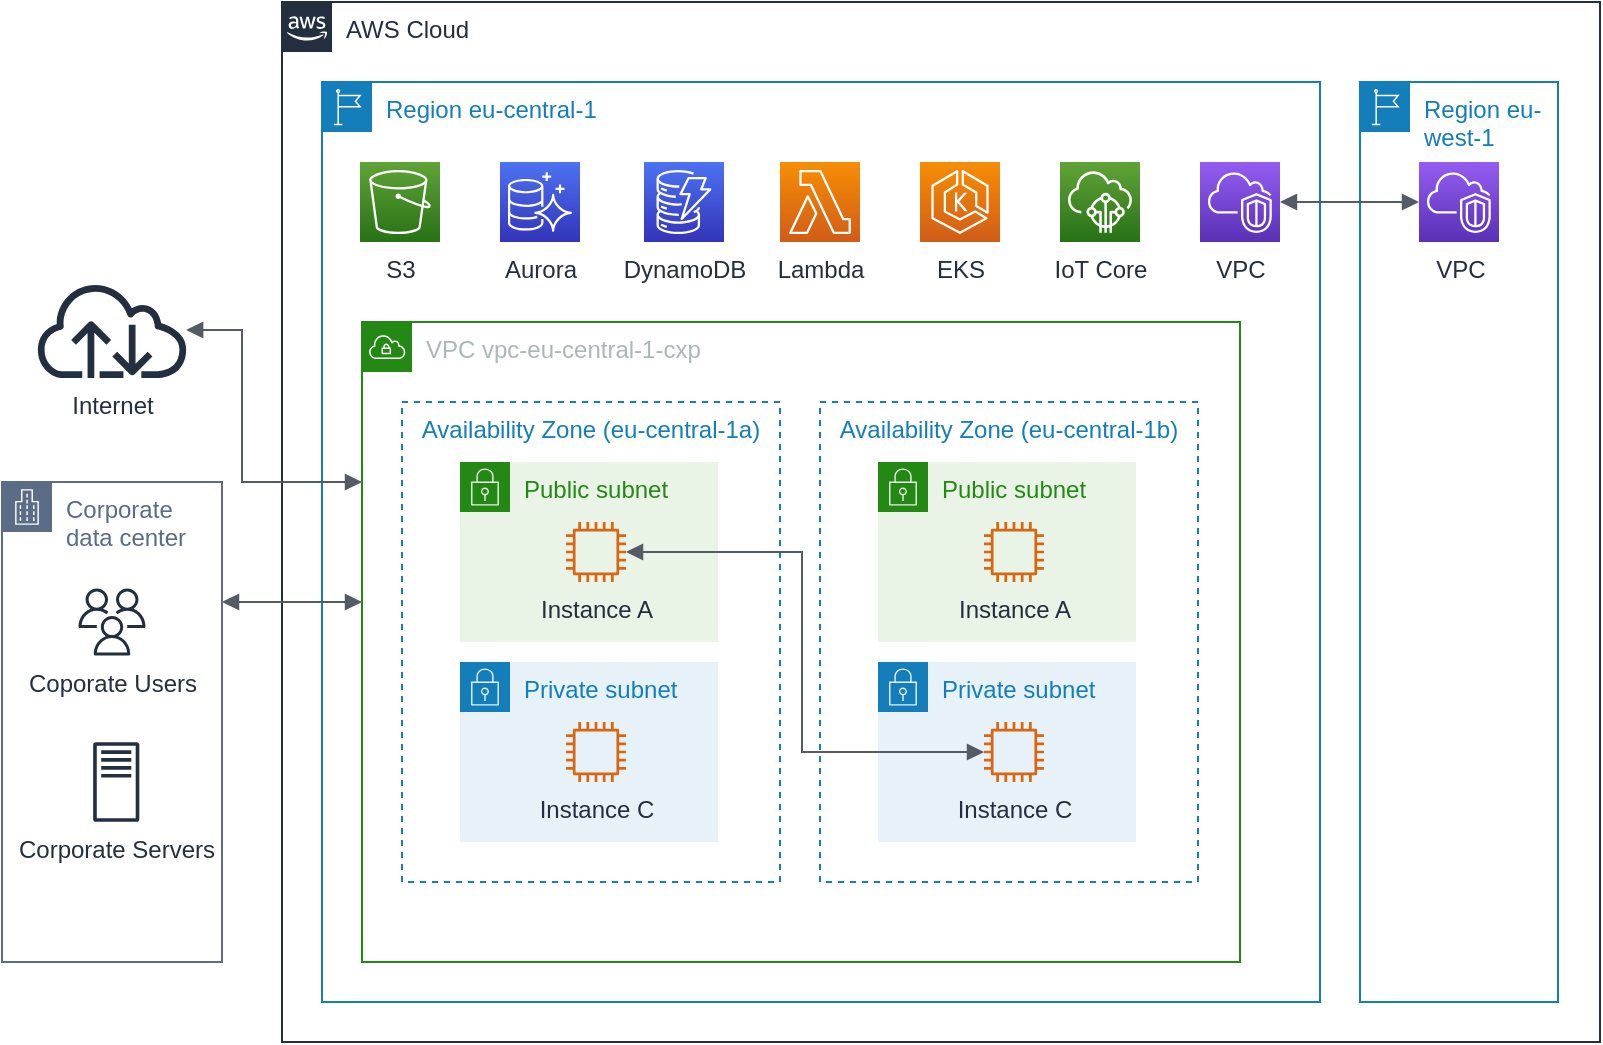 <mxfile version="13.4.4" type="device" pages="2"><diagram id="qRNQCEagITmQh4AcXc21" name="Page-1"><mxGraphModel dx="1024" dy="592" grid="1" gridSize="10" guides="1" tooltips="1" connect="1" arrows="1" fold="1" page="1" pageScale="1" pageWidth="827" pageHeight="1169" math="0" shadow="0"><root><mxCell id="0"/><mxCell id="1" parent="0"/><mxCell id="RtTgEbr4ieSY5KyOoR2w-1" value="AWS Cloud" style="points=[[0,0],[0.25,0],[0.5,0],[0.75,0],[1,0],[1,0.25],[1,0.5],[1,0.75],[1,1],[0.75,1],[0.5,1],[0.25,1],[0,1],[0,0.75],[0,0.5],[0,0.25]];outlineConnect=0;gradientColor=none;html=1;whiteSpace=wrap;fontSize=12;fontStyle=0;shape=mxgraph.aws4.group;grIcon=mxgraph.aws4.group_aws_cloud_alt;strokeColor=#232F3E;fillColor=none;verticalAlign=top;align=left;spacingLeft=30;fontColor=#232F3E;dashed=0;" vertex="1" parent="1"><mxGeometry x="160" y="40" width="659" height="520" as="geometry"/></mxCell><mxCell id="RtTgEbr4ieSY5KyOoR2w-2" value="Region eu-central-1" style="points=[[0,0],[0.25,0],[0.5,0],[0.75,0],[1,0],[1,0.25],[1,0.5],[1,0.75],[1,1],[0.75,1],[0.5,1],[0.25,1],[0,1],[0,0.75],[0,0.5],[0,0.25]];outlineConnect=0;gradientColor=none;html=1;whiteSpace=wrap;fontSize=12;fontStyle=0;shape=mxgraph.aws4.group;grIcon=mxgraph.aws4.group_region;strokeColor=#147EBA;fillColor=none;verticalAlign=top;align=left;spacingLeft=30;fontColor=#147EBA;dashed=0;" vertex="1" parent="1"><mxGeometry x="180" y="80" width="499" height="460" as="geometry"/></mxCell><mxCell id="RtTgEbr4ieSY5KyOoR2w-3" value="VPC vpc-eu-central-1-cxp" style="points=[[0,0],[0.25,0],[0.5,0],[0.75,0],[1,0],[1,0.25],[1,0.5],[1,0.75],[1,1],[0.75,1],[0.5,1],[0.25,1],[0,1],[0,0.75],[0,0.5],[0,0.25]];outlineConnect=0;gradientColor=none;html=1;whiteSpace=wrap;fontSize=12;fontStyle=0;shape=mxgraph.aws4.group;grIcon=mxgraph.aws4.group_vpc;strokeColor=#248814;fillColor=none;verticalAlign=top;align=left;spacingLeft=30;fontColor=#AAB7B8;dashed=0;" vertex="1" parent="1"><mxGeometry x="200" y="200" width="439" height="320" as="geometry"/></mxCell><mxCell id="RtTgEbr4ieSY5KyOoR2w-4" value="Availability Zone (eu-central-1a)" style="fillColor=none;strokeColor=#147EBA;dashed=1;verticalAlign=top;fontStyle=0;fontColor=#147EBA;" vertex="1" parent="1"><mxGeometry x="220" y="240" width="189" height="240" as="geometry"/></mxCell><mxCell id="RtTgEbr4ieSY5KyOoR2w-7" value="Public subnet" style="points=[[0,0],[0.25,0],[0.5,0],[0.75,0],[1,0],[1,0.25],[1,0.5],[1,0.75],[1,1],[0.75,1],[0.5,1],[0.25,1],[0,1],[0,0.75],[0,0.5],[0,0.25]];outlineConnect=0;gradientColor=none;html=1;whiteSpace=wrap;fontSize=12;fontStyle=0;shape=mxgraph.aws4.group;grIcon=mxgraph.aws4.group_security_group;grStroke=0;strokeColor=#248814;fillColor=#E9F3E6;verticalAlign=top;align=left;spacingLeft=30;fontColor=#248814;dashed=0;" vertex="1" parent="1"><mxGeometry x="249" y="270" width="129" height="90" as="geometry"/></mxCell><mxCell id="RtTgEbr4ieSY5KyOoR2w-9" value="Private subnet" style="points=[[0,0],[0.25,0],[0.5,0],[0.75,0],[1,0],[1,0.25],[1,0.5],[1,0.75],[1,1],[0.75,1],[0.5,1],[0.25,1],[0,1],[0,0.75],[0,0.5],[0,0.25]];outlineConnect=0;gradientColor=none;html=1;whiteSpace=wrap;fontSize=12;fontStyle=0;shape=mxgraph.aws4.group;grIcon=mxgraph.aws4.group_security_group;grStroke=0;strokeColor=#147EBA;fillColor=#E6F2F8;verticalAlign=top;align=left;spacingLeft=30;fontColor=#147EBA;dashed=0;" vertex="1" parent="1"><mxGeometry x="249" y="370" width="129" height="90" as="geometry"/></mxCell><mxCell id="RtTgEbr4ieSY5KyOoR2w-12" value="Instance A" style="outlineConnect=0;fontColor=#232F3E;gradientColor=none;fillColor=#D86613;strokeColor=none;dashed=0;verticalLabelPosition=bottom;verticalAlign=top;align=center;html=1;fontSize=12;fontStyle=0;aspect=fixed;pointerEvents=1;shape=mxgraph.aws4.instance2;" vertex="1" parent="1"><mxGeometry x="302" y="300" width="30" height="30" as="geometry"/></mxCell><mxCell id="RtTgEbr4ieSY5KyOoR2w-13" value="Instance C" style="outlineConnect=0;fontColor=#232F3E;gradientColor=none;fillColor=#D86613;strokeColor=none;dashed=0;verticalLabelPosition=bottom;verticalAlign=top;align=center;html=1;fontSize=12;fontStyle=0;aspect=fixed;pointerEvents=1;shape=mxgraph.aws4.instance2;" vertex="1" parent="1"><mxGeometry x="302" y="400" width="30" height="30" as="geometry"/></mxCell><mxCell id="RtTgEbr4ieSY5KyOoR2w-18" value="S3" style="outlineConnect=0;fontColor=#232F3E;gradientColor=#60A337;gradientDirection=north;fillColor=#277116;strokeColor=#ffffff;dashed=0;verticalLabelPosition=bottom;verticalAlign=top;align=center;html=1;fontSize=12;fontStyle=0;aspect=fixed;shape=mxgraph.aws4.resourceIcon;resIcon=mxgraph.aws4.s3;" vertex="1" parent="1"><mxGeometry x="199" y="120" width="40" height="40" as="geometry"/></mxCell><mxCell id="RtTgEbr4ieSY5KyOoR2w-20" value="Aurora" style="outlineConnect=0;fontColor=#232F3E;gradientColor=#4D72F3;gradientDirection=north;fillColor=#3334B9;strokeColor=#ffffff;dashed=0;verticalLabelPosition=bottom;verticalAlign=top;align=center;html=1;fontSize=12;fontStyle=0;aspect=fixed;shape=mxgraph.aws4.resourceIcon;resIcon=mxgraph.aws4.aurora;" vertex="1" parent="1"><mxGeometry x="269" y="120" width="40" height="40" as="geometry"/></mxCell><mxCell id="RtTgEbr4ieSY5KyOoR2w-21" value="DynamoDB" style="outlineConnect=0;fontColor=#232F3E;gradientColor=#4D72F3;gradientDirection=north;fillColor=#3334B9;strokeColor=#ffffff;dashed=0;verticalLabelPosition=bottom;verticalAlign=top;align=center;html=1;fontSize=12;fontStyle=0;aspect=fixed;shape=mxgraph.aws4.resourceIcon;resIcon=mxgraph.aws4.dynamodb;" vertex="1" parent="1"><mxGeometry x="341" y="120" width="40" height="40" as="geometry"/></mxCell><mxCell id="RtTgEbr4ieSY5KyOoR2w-22" value="Lambda" style="outlineConnect=0;fontColor=#232F3E;gradientColor=#F78E04;gradientDirection=north;fillColor=#D05C17;strokeColor=#ffffff;dashed=0;verticalLabelPosition=bottom;verticalAlign=top;align=center;html=1;fontSize=12;fontStyle=0;aspect=fixed;shape=mxgraph.aws4.resourceIcon;resIcon=mxgraph.aws4.lambda;" vertex="1" parent="1"><mxGeometry x="409" y="120" width="40" height="40" as="geometry"/></mxCell><mxCell id="RtTgEbr4ieSY5KyOoR2w-23" value="EKS" style="outlineConnect=0;fontColor=#232F3E;gradientColor=#F78E04;gradientDirection=north;fillColor=#D05C17;strokeColor=#ffffff;dashed=0;verticalLabelPosition=bottom;verticalAlign=top;align=center;html=1;fontSize=12;fontStyle=0;aspect=fixed;shape=mxgraph.aws4.resourceIcon;resIcon=mxgraph.aws4.eks;" vertex="1" parent="1"><mxGeometry x="479" y="120" width="40" height="40" as="geometry"/></mxCell><mxCell id="RtTgEbr4ieSY5KyOoR2w-24" value="IoT Core" style="outlineConnect=0;fontColor=#232F3E;gradientColor=#60A337;gradientDirection=north;fillColor=#277116;strokeColor=#ffffff;dashed=0;verticalLabelPosition=bottom;verticalAlign=top;align=center;html=1;fontSize=12;fontStyle=0;aspect=fixed;shape=mxgraph.aws4.resourceIcon;resIcon=mxgraph.aws4.iot_core;" vertex="1" parent="1"><mxGeometry x="549" y="120" width="40" height="40" as="geometry"/></mxCell><mxCell id="RtTgEbr4ieSY5KyOoR2w-25" value="VPC" style="outlineConnect=0;fontColor=#232F3E;gradientColor=#945DF2;gradientDirection=north;fillColor=#5A30B5;strokeColor=#ffffff;dashed=0;verticalLabelPosition=bottom;verticalAlign=top;align=center;html=1;fontSize=12;fontStyle=0;aspect=fixed;shape=mxgraph.aws4.resourceIcon;resIcon=mxgraph.aws4.vpc;" vertex="1" parent="1"><mxGeometry x="619" y="120" width="40" height="40" as="geometry"/></mxCell><mxCell id="RtTgEbr4ieSY5KyOoR2w-26" value="Corporate data center" style="points=[[0,0],[0.25,0],[0.5,0],[0.75,0],[1,0],[1,0.25],[1,0.5],[1,0.75],[1,1],[0.75,1],[0.5,1],[0.25,1],[0,1],[0,0.75],[0,0.5],[0,0.25]];outlineConnect=0;gradientColor=none;html=1;whiteSpace=wrap;fontSize=12;fontStyle=0;shape=mxgraph.aws4.group;grIcon=mxgraph.aws4.group_corporate_data_center;strokeColor=#5A6C86;fillColor=none;verticalAlign=top;align=left;spacingLeft=30;fontColor=#5A6C86;dashed=0;" vertex="1" parent="1"><mxGeometry x="20" y="280" width="110" height="240" as="geometry"/></mxCell><mxCell id="RtTgEbr4ieSY5KyOoR2w-27" value="Coporate Users" style="outlineConnect=0;fontColor=#232F3E;gradientColor=none;fillColor=#232F3E;strokeColor=none;dashed=0;verticalLabelPosition=bottom;verticalAlign=top;align=center;html=1;fontSize=12;fontStyle=0;aspect=fixed;pointerEvents=1;shape=mxgraph.aws4.users;" vertex="1" parent="1"><mxGeometry x="58.25" y="333.25" width="33.5" height="33.5" as="geometry"/></mxCell><mxCell id="RtTgEbr4ieSY5KyOoR2w-28" value="Corporate Servers" style="outlineConnect=0;fontColor=#232F3E;gradientColor=none;fillColor=#232F3E;strokeColor=none;dashed=0;verticalLabelPosition=bottom;verticalAlign=top;align=center;html=1;fontSize=12;fontStyle=0;aspect=fixed;pointerEvents=1;shape=mxgraph.aws4.traditional_server;" vertex="1" parent="1"><mxGeometry x="65.58" y="410" width="23.08" height="40" as="geometry"/></mxCell><mxCell id="RtTgEbr4ieSY5KyOoR2w-29" value="Region eu-west-1" style="points=[[0,0],[0.25,0],[0.5,0],[0.75,0],[1,0],[1,0.25],[1,0.5],[1,0.75],[1,1],[0.75,1],[0.5,1],[0.25,1],[0,1],[0,0.75],[0,0.5],[0,0.25]];outlineConnect=0;gradientColor=none;html=1;whiteSpace=wrap;fontSize=12;fontStyle=0;shape=mxgraph.aws4.group;grIcon=mxgraph.aws4.group_region;strokeColor=#147EBA;fillColor=none;verticalAlign=top;align=left;spacingLeft=30;fontColor=#147EBA;dashed=0;" vertex="1" parent="1"><mxGeometry x="699" y="80" width="99" height="460" as="geometry"/></mxCell><mxCell id="RtTgEbr4ieSY5KyOoR2w-30" value="VPC" style="outlineConnect=0;fontColor=#232F3E;gradientColor=#945DF2;gradientDirection=north;fillColor=#5A30B5;strokeColor=#ffffff;dashed=0;verticalLabelPosition=bottom;verticalAlign=top;align=center;html=1;fontSize=12;fontStyle=0;aspect=fixed;shape=mxgraph.aws4.resourceIcon;resIcon=mxgraph.aws4.vpc;" vertex="1" parent="1"><mxGeometry x="728.5" y="120" width="40" height="40" as="geometry"/></mxCell><mxCell id="RtTgEbr4ieSY5KyOoR2w-32" value="Availability Zone (eu-central-1b)" style="fillColor=none;strokeColor=#147EBA;dashed=1;verticalAlign=top;fontStyle=0;fontColor=#147EBA;" vertex="1" parent="1"><mxGeometry x="429" y="240" width="189" height="240" as="geometry"/></mxCell><mxCell id="RtTgEbr4ieSY5KyOoR2w-33" value="Public subnet" style="points=[[0,0],[0.25,0],[0.5,0],[0.75,0],[1,0],[1,0.25],[1,0.5],[1,0.75],[1,1],[0.75,1],[0.5,1],[0.25,1],[0,1],[0,0.75],[0,0.5],[0,0.25]];outlineConnect=0;gradientColor=none;html=1;whiteSpace=wrap;fontSize=12;fontStyle=0;shape=mxgraph.aws4.group;grIcon=mxgraph.aws4.group_security_group;grStroke=0;strokeColor=#248814;fillColor=#E9F3E6;verticalAlign=top;align=left;spacingLeft=30;fontColor=#248814;dashed=0;" vertex="1" parent="1"><mxGeometry x="458" y="270" width="129" height="90" as="geometry"/></mxCell><mxCell id="RtTgEbr4ieSY5KyOoR2w-34" value="Private subnet" style="points=[[0,0],[0.25,0],[0.5,0],[0.75,0],[1,0],[1,0.25],[1,0.5],[1,0.75],[1,1],[0.75,1],[0.5,1],[0.25,1],[0,1],[0,0.75],[0,0.5],[0,0.25]];outlineConnect=0;gradientColor=none;html=1;whiteSpace=wrap;fontSize=12;fontStyle=0;shape=mxgraph.aws4.group;grIcon=mxgraph.aws4.group_security_group;grStroke=0;strokeColor=#147EBA;fillColor=#E6F2F8;verticalAlign=top;align=left;spacingLeft=30;fontColor=#147EBA;dashed=0;" vertex="1" parent="1"><mxGeometry x="458" y="370" width="129" height="90" as="geometry"/></mxCell><mxCell id="RtTgEbr4ieSY5KyOoR2w-35" value="Instance A" style="outlineConnect=0;fontColor=#232F3E;gradientColor=none;fillColor=#D86613;strokeColor=none;dashed=0;verticalLabelPosition=bottom;verticalAlign=top;align=center;html=1;fontSize=12;fontStyle=0;aspect=fixed;pointerEvents=1;shape=mxgraph.aws4.instance2;" vertex="1" parent="1"><mxGeometry x="511" y="300" width="30" height="30" as="geometry"/></mxCell><mxCell id="RtTgEbr4ieSY5KyOoR2w-36" value="Instance C" style="outlineConnect=0;fontColor=#232F3E;gradientColor=none;fillColor=#D86613;strokeColor=none;dashed=0;verticalLabelPosition=bottom;verticalAlign=top;align=center;html=1;fontSize=12;fontStyle=0;aspect=fixed;pointerEvents=1;shape=mxgraph.aws4.instance2;" vertex="1" parent="1"><mxGeometry x="511" y="400" width="30" height="30" as="geometry"/></mxCell><mxCell id="RtTgEbr4ieSY5KyOoR2w-37" value="Internet" style="outlineConnect=0;fontColor=#232F3E;gradientColor=none;fillColor=#232F3E;strokeColor=none;dashed=0;verticalLabelPosition=bottom;verticalAlign=top;align=center;html=1;fontSize=12;fontStyle=0;aspect=fixed;pointerEvents=1;shape=mxgraph.aws4.internet;" vertex="1" parent="1"><mxGeometry x="36" y="180" width="78" height="48" as="geometry"/></mxCell><mxCell id="RtTgEbr4ieSY5KyOoR2w-39" value="" style="edgeStyle=orthogonalEdgeStyle;html=1;endArrow=block;elbow=vertical;startArrow=block;startFill=1;endFill=1;strokeColor=#545B64;rounded=0;entryX=0;entryY=0.25;entryDx=0;entryDy=0;" edge="1" parent="1" source="RtTgEbr4ieSY5KyOoR2w-37" target="RtTgEbr4ieSY5KyOoR2w-3"><mxGeometry width="100" relative="1" as="geometry"><mxPoint x="380" y="310" as="sourcePoint"/><mxPoint x="480" y="310" as="targetPoint"/><Array as="points"><mxPoint x="140" y="204"/><mxPoint x="140" y="280"/></Array></mxGeometry></mxCell><mxCell id="RtTgEbr4ieSY5KyOoR2w-40" value="" style="edgeStyle=orthogonalEdgeStyle;html=1;endArrow=block;elbow=vertical;startArrow=block;startFill=1;endFill=1;strokeColor=#545B64;rounded=0;exitX=1;exitY=0.25;exitDx=0;exitDy=0;" edge="1" parent="1" source="RtTgEbr4ieSY5KyOoR2w-26"><mxGeometry width="100" relative="1" as="geometry"><mxPoint x="380" y="310" as="sourcePoint"/><mxPoint x="200" y="340" as="targetPoint"/></mxGeometry></mxCell><mxCell id="RtTgEbr4ieSY5KyOoR2w-42" value="" style="edgeStyle=orthogonalEdgeStyle;html=1;endArrow=block;elbow=vertical;startArrow=block;startFill=1;endFill=1;strokeColor=#545B64;rounded=0;" edge="1" parent="1" source="RtTgEbr4ieSY5KyOoR2w-25" target="RtTgEbr4ieSY5KyOoR2w-30"><mxGeometry width="100" relative="1" as="geometry"><mxPoint x="380" y="310" as="sourcePoint"/><mxPoint x="480" y="310" as="targetPoint"/></mxGeometry></mxCell><mxCell id="RtTgEbr4ieSY5KyOoR2w-43" value="" style="edgeStyle=orthogonalEdgeStyle;html=1;endArrow=block;elbow=vertical;startArrow=block;startFill=1;endFill=1;strokeColor=#545B64;rounded=0;" edge="1" parent="1" source="RtTgEbr4ieSY5KyOoR2w-12" target="RtTgEbr4ieSY5KyOoR2w-36"><mxGeometry width="100" relative="1" as="geometry"><mxPoint x="380" y="310" as="sourcePoint"/><mxPoint x="480" y="310" as="targetPoint"/><Array as="points"><mxPoint x="420" y="315"/><mxPoint x="420" y="415"/></Array></mxGeometry></mxCell></root></mxGraphModel></diagram><diagram id="kVhrNWVC2jda4pAjDOHx" name="Page-2"><mxGraphModel dx="1024" dy="592" grid="1" gridSize="10" guides="1" tooltips="1" connect="1" arrows="1" fold="1" page="1" pageScale="1" pageWidth="827" pageHeight="1169" math="0" shadow="0"><root><mxCell id="GsgtIHh-qu5bkfygFOzG-0"/><mxCell id="GsgtIHh-qu5bkfygFOzG-1" parent="GsgtIHh-qu5bkfygFOzG-0"/><mxCell id="GsgtIHh-qu5bkfygFOzG-2" value="AWS Cloud" style="points=[[0,0],[0.25,0],[0.5,0],[0.75,0],[1,0],[1,0.25],[1,0.5],[1,0.75],[1,1],[0.75,1],[0.5,1],[0.25,1],[0,1],[0,0.75],[0,0.5],[0,0.25]];outlineConnect=0;gradientColor=none;html=1;whiteSpace=wrap;fontSize=12;fontStyle=0;shape=mxgraph.aws4.group;grIcon=mxgraph.aws4.group_aws_cloud_alt;strokeColor=#232F3E;fillColor=none;verticalAlign=top;align=left;spacingLeft=30;fontColor=#232F3E;dashed=0;" vertex="1" parent="GsgtIHh-qu5bkfygFOzG-1"><mxGeometry x="130" y="110" width="460" height="300" as="geometry"/></mxCell><mxCell id="GsgtIHh-qu5bkfygFOzG-3" value="Region eu-central-1" style="points=[[0,0],[0.25,0],[0.5,0],[0.75,0],[1,0],[1,0.25],[1,0.5],[1,0.75],[1,1],[0.75,1],[0.5,1],[0.25,1],[0,1],[0,0.75],[0,0.5],[0,0.25]];outlineConnect=0;gradientColor=none;html=1;whiteSpace=wrap;fontSize=12;fontStyle=0;shape=mxgraph.aws4.group;grIcon=mxgraph.aws4.group_region;strokeColor=#147EBA;fillColor=none;verticalAlign=top;align=left;spacingLeft=30;fontColor=#147EBA;dashed=0;" vertex="1" parent="GsgtIHh-qu5bkfygFOzG-1"><mxGeometry x="150" y="160" width="420" height="220" as="geometry"/></mxCell><mxCell id="GsgtIHh-qu5bkfygFOzG-4" value="Availability Zone&#10;eu-central-1a" style="fillColor=none;strokeColor=#147EBA;dashed=1;verticalAlign=top;fontStyle=0;fontColor=#147EBA;" vertex="1" parent="GsgtIHh-qu5bkfygFOzG-1"><mxGeometry x="170" y="200" width="160" height="70" as="geometry"/></mxCell><mxCell id="GsgtIHh-qu5bkfygFOzG-5" value="Availability Zone&#10;eu-central-1b" style="fillColor=none;strokeColor=#147EBA;dashed=1;verticalAlign=top;fontStyle=0;fontColor=#147EBA;" vertex="1" parent="GsgtIHh-qu5bkfygFOzG-1"><mxGeometry x="380" y="200" width="160" height="70" as="geometry"/></mxCell><mxCell id="GsgtIHh-qu5bkfygFOzG-6" value="Availability Zone&#10;eu-central-1c" style="fillColor=none;strokeColor=#147EBA;dashed=1;verticalAlign=top;fontStyle=0;fontColor=#147EBA;" vertex="1" parent="GsgtIHh-qu5bkfygFOzG-1"><mxGeometry x="270" y="300" width="160" height="70" as="geometry"/></mxCell><mxCell id="GsgtIHh-qu5bkfygFOzG-7" value="" style="edgeStyle=orthogonalEdgeStyle;html=1;endArrow=block;elbow=vertical;startArrow=block;startFill=1;endFill=1;strokeColor=#545B64;rounded=0;exitX=0.25;exitY=1;exitDx=0;exitDy=0;entryX=0;entryY=0.5;entryDx=0;entryDy=0;" edge="1" parent="GsgtIHh-qu5bkfygFOzG-1" source="GsgtIHh-qu5bkfygFOzG-4" target="GsgtIHh-qu5bkfygFOzG-6"><mxGeometry width="100" relative="1" as="geometry"><mxPoint x="360" y="310" as="sourcePoint"/><mxPoint x="460" y="310" as="targetPoint"/></mxGeometry></mxCell><mxCell id="GsgtIHh-qu5bkfygFOzG-9" value="" style="edgeStyle=orthogonalEdgeStyle;html=1;endArrow=block;elbow=vertical;startArrow=block;startFill=1;endFill=1;strokeColor=#545B64;rounded=0;exitX=1;exitY=0.5;exitDx=0;exitDy=0;entryX=0.75;entryY=1;entryDx=0;entryDy=0;" edge="1" parent="GsgtIHh-qu5bkfygFOzG-1" source="GsgtIHh-qu5bkfygFOzG-6" target="GsgtIHh-qu5bkfygFOzG-5"><mxGeometry width="100" relative="1" as="geometry"><mxPoint x="360" y="310" as="sourcePoint"/><mxPoint x="460" y="310" as="targetPoint"/></mxGeometry></mxCell><mxCell id="GsgtIHh-qu5bkfygFOzG-10" value="" style="edgeStyle=orthogonalEdgeStyle;html=1;endArrow=block;elbow=vertical;startArrow=block;startFill=1;endFill=1;strokeColor=#545B64;rounded=0;exitX=1;exitY=0.5;exitDx=0;exitDy=0;entryX=0;entryY=0.5;entryDx=0;entryDy=0;" edge="1" parent="GsgtIHh-qu5bkfygFOzG-1" source="GsgtIHh-qu5bkfygFOzG-4" target="GsgtIHh-qu5bkfygFOzG-5"><mxGeometry width="100" relative="1" as="geometry"><mxPoint x="120" y="250" as="sourcePoint"/><mxPoint x="220" y="250" as="targetPoint"/></mxGeometry></mxCell></root></mxGraphModel></diagram></mxfile>
